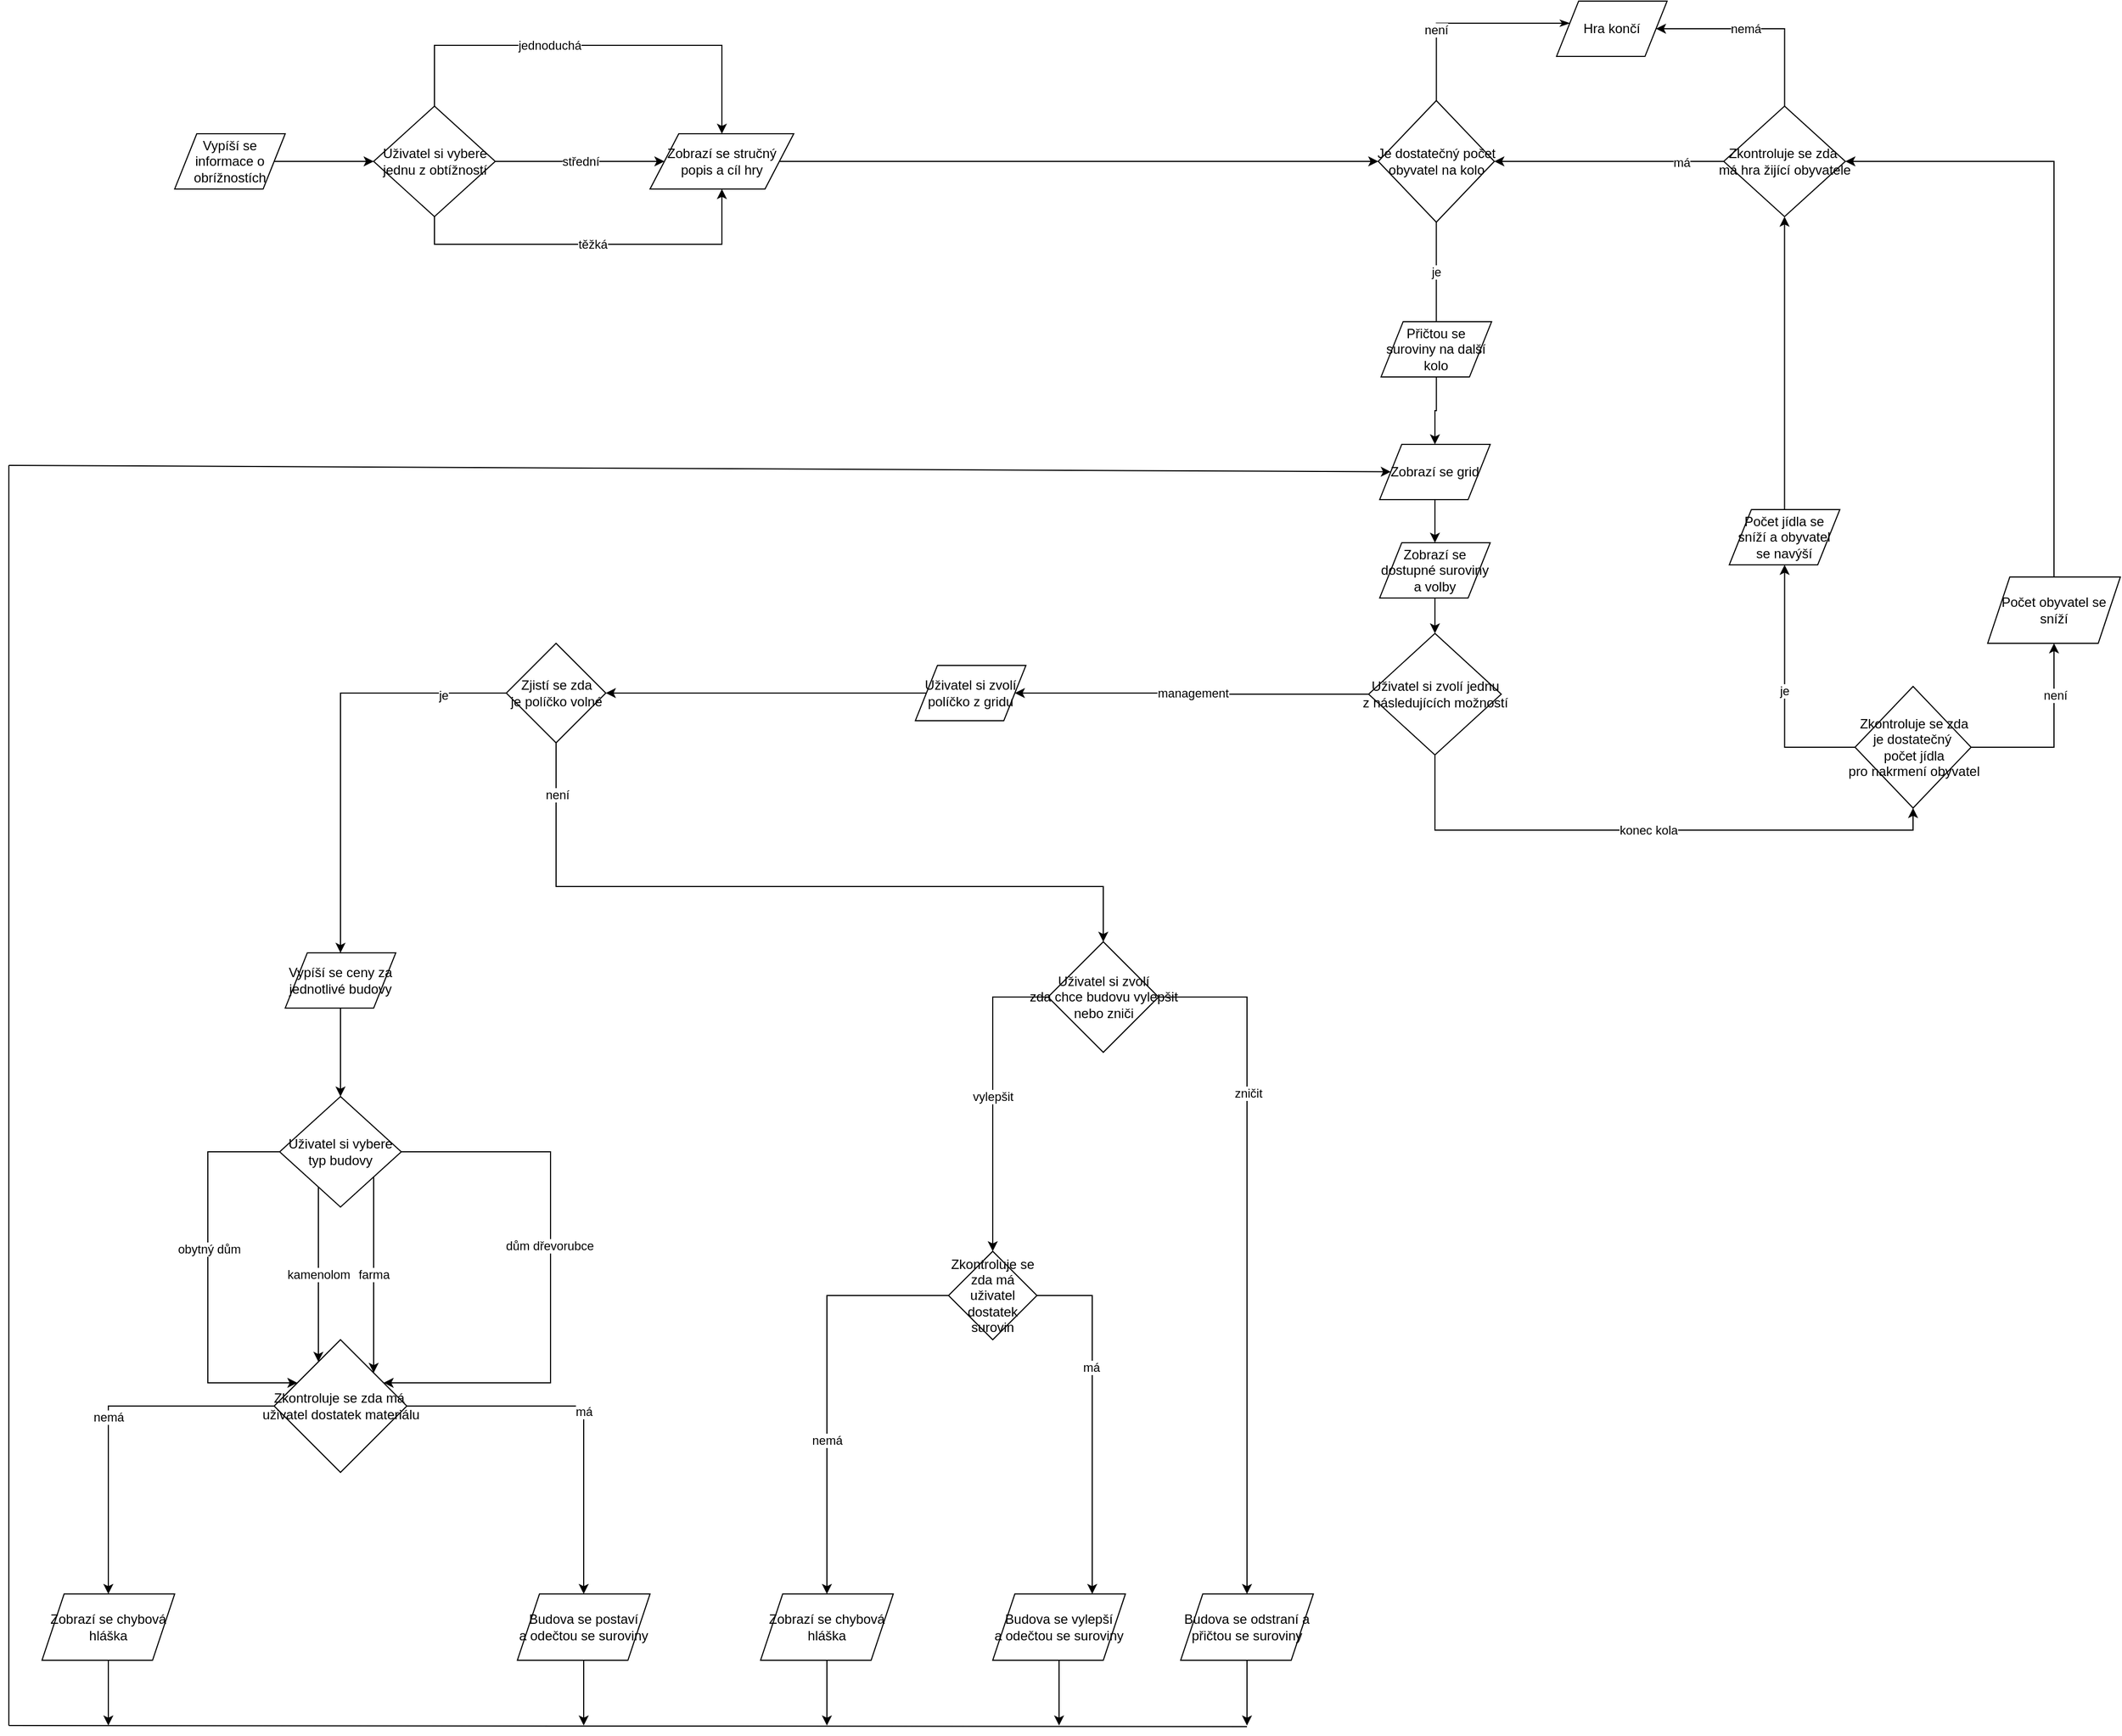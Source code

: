 <mxfile version="17.4.6" type="onedrive"><diagram id="-V64VleflCzfER40LrbM" name="Page-1"><mxGraphModel grid="1" page="1" gridSize="10" guides="1" tooltips="1" connect="1" arrows="1" fold="1" pageScale="1" pageWidth="3300" pageHeight="4681" math="0" shadow="0"><root><mxCell id="0"/><mxCell id="1" parent="0"/><mxCell id="4U4N1e3NeVSAk57nf9X2-14" style="edgeStyle=orthogonalEdgeStyle;rounded=0;orthogonalLoop=1;jettySize=auto;html=1;" edge="1" parent="1" source="4U4N1e3NeVSAk57nf9X2-15" target="4U4N1e3NeVSAk57nf9X2-22"><mxGeometry relative="1" as="geometry"/></mxCell><mxCell id="4U4N1e3NeVSAk57nf9X2-15" value="Zobrazí se dostupné suroviny a volby" style="shape=parallelogram;perimeter=parallelogramPerimeter;whiteSpace=wrap;html=1;dashed=0;" vertex="1" parent="1"><mxGeometry x="1300" y="1270" width="100" height="50" as="geometry"/></mxCell><mxCell id="AC7RLQTbfgwUfRTsHx5y-12" style="edgeStyle=orthogonalEdgeStyle;rounded=0;orthogonalLoop=1;jettySize=auto;html=1;" edge="1" parent="1" source="4U4N1e3NeVSAk57nf9X2-17" target="e45Vn6R4gsPRSZWURFLy-1"><mxGeometry relative="1" as="geometry"/></mxCell><mxCell id="4U4N1e3NeVSAk57nf9X2-17" value="Zobrazí se stručný popis a cíl hry" style="shape=parallelogram;perimeter=parallelogramPerimeter;whiteSpace=wrap;html=1;dashed=0;" vertex="1" parent="1"><mxGeometry x="640" y="900" width="130" height="50" as="geometry"/></mxCell><mxCell id="4U4N1e3NeVSAk57nf9X2-19" value="management" style="edgeStyle=orthogonalEdgeStyle;rounded=0;orthogonalLoop=1;jettySize=auto;html=1;" edge="1" parent="1" source="4U4N1e3NeVSAk57nf9X2-22" target="4U4N1e3NeVSAk57nf9X2-71"><mxGeometry relative="1" as="geometry"/></mxCell><mxCell id="AC7RLQTbfgwUfRTsHx5y-27" value="konec kola" style="edgeStyle=orthogonalEdgeStyle;rounded=0;orthogonalLoop=1;jettySize=auto;html=1;entryX=0.5;entryY=1;entryDx=0;entryDy=0;" edge="1" parent="1" source="4U4N1e3NeVSAk57nf9X2-22" target="4U4N1e3NeVSAk57nf9X2-38"><mxGeometry relative="1" as="geometry"><Array as="points"><mxPoint x="1350" y="1530"/><mxPoint x="1783" y="1530"/></Array></mxGeometry></mxCell><mxCell id="4U4N1e3NeVSAk57nf9X2-22" value="Uživatel si zvolí jednu &lt;br&gt;z následujících možností" style="shape=rhombus;html=1;dashed=0;whitespace=wrap;perimeter=rhombusPerimeter;" vertex="1" parent="1"><mxGeometry x="1290" y="1352" width="120" height="110" as="geometry"/></mxCell><mxCell id="AC7RLQTbfgwUfRTsHx5y-8" value="střední" style="edgeStyle=orthogonalEdgeStyle;rounded=0;orthogonalLoop=1;jettySize=auto;html=1;" edge="1" parent="1" source="4U4N1e3NeVSAk57nf9X2-27" target="4U4N1e3NeVSAk57nf9X2-17"><mxGeometry relative="1" as="geometry"/></mxCell><mxCell id="AC7RLQTbfgwUfRTsHx5y-9" style="edgeStyle=orthogonalEdgeStyle;rounded=0;orthogonalLoop=1;jettySize=auto;html=1;" edge="1" parent="1" source="4U4N1e3NeVSAk57nf9X2-27" target="4U4N1e3NeVSAk57nf9X2-17"><mxGeometry relative="1" as="geometry"><Array as="points"><mxPoint x="445" y="820"/><mxPoint x="705" y="820"/></Array></mxGeometry></mxCell><mxCell id="AC7RLQTbfgwUfRTsHx5y-35" value="jednoduchá" style="edgeLabel;html=1;align=center;verticalAlign=middle;resizable=0;points=[];" connectable="0" vertex="1" parent="AC7RLQTbfgwUfRTsHx5y-9"><mxGeometry x="-0.194" relative="1" as="geometry"><mxPoint as="offset"/></mxGeometry></mxCell><mxCell id="AC7RLQTbfgwUfRTsHx5y-36" value="těžká" style="edgeStyle=orthogonalEdgeStyle;rounded=0;orthogonalLoop=1;jettySize=auto;html=1;entryX=0.5;entryY=1;entryDx=0;entryDy=0;" edge="1" parent="1" source="4U4N1e3NeVSAk57nf9X2-27" target="4U4N1e3NeVSAk57nf9X2-17"><mxGeometry relative="1" as="geometry"><Array as="points"><mxPoint x="445" y="1000"/><mxPoint x="705" y="1000"/></Array></mxGeometry></mxCell><mxCell id="4U4N1e3NeVSAk57nf9X2-27" value="Uživatel si vybere&lt;br&gt;jednu z obtížností" style="shape=rhombus;html=1;dashed=0;whitespace=wrap;perimeter=rhombusPerimeter;" vertex="1" parent="1"><mxGeometry x="390" y="875" width="110" height="100" as="geometry"/></mxCell><mxCell id="AC7RLQTbfgwUfRTsHx5y-7" style="edgeStyle=orthogonalEdgeStyle;rounded=0;orthogonalLoop=1;jettySize=auto;html=1;entryX=0;entryY=0.5;entryDx=0;entryDy=0;" edge="1" parent="1" source="4U4N1e3NeVSAk57nf9X2-29" target="4U4N1e3NeVSAk57nf9X2-27"><mxGeometry relative="1" as="geometry"/></mxCell><mxCell id="4U4N1e3NeVSAk57nf9X2-29" value="Vypíší se informace o obrížnostích" style="shape=parallelogram;perimeter=parallelogramPerimeter;whiteSpace=wrap;html=1;dashed=0;" vertex="1" parent="1"><mxGeometry x="210" y="900" width="100" height="50" as="geometry"/></mxCell><mxCell id="AC7RLQTbfgwUfRTsHx5y-29" style="edgeStyle=orthogonalEdgeStyle;rounded=0;orthogonalLoop=1;jettySize=auto;html=1;" edge="1" parent="1" source="4U4N1e3NeVSAk57nf9X2-38" target="4U4N1e3NeVSAk57nf9X2-49"><mxGeometry relative="1" as="geometry"/></mxCell><mxCell id="AC7RLQTbfgwUfRTsHx5y-30" value="není" style="edgeLabel;html=1;align=center;verticalAlign=middle;resizable=0;points=[];" connectable="0" vertex="1" parent="AC7RLQTbfgwUfRTsHx5y-29"><mxGeometry x="0.444" y="-1" relative="1" as="geometry"><mxPoint as="offset"/></mxGeometry></mxCell><mxCell id="AC7RLQTbfgwUfRTsHx5y-34" value="je" style="edgeStyle=orthogonalEdgeStyle;rounded=0;orthogonalLoop=1;jettySize=auto;html=1;" edge="1" parent="1" source="4U4N1e3NeVSAk57nf9X2-38" target="4U4N1e3NeVSAk57nf9X2-47"><mxGeometry relative="1" as="geometry"/></mxCell><mxCell id="4U4N1e3NeVSAk57nf9X2-38" value="Zkontroluje se zda &lt;br&gt;je dostatečný&amp;nbsp;&lt;br&gt;počet jídla&lt;br&gt;pro nakrmení obyvatel" style="shape=rhombus;html=1;dashed=0;whitespace=wrap;perimeter=rhombusPerimeter;" vertex="1" parent="1"><mxGeometry x="1730" y="1400" width="105" height="110" as="geometry"/></mxCell><mxCell id="e45Vn6R4gsPRSZWURFLy-6" style="edgeStyle=orthogonalEdgeStyle;rounded=0;orthogonalLoop=1;jettySize=auto;html=1;endArrow=classic;endFill=1;" edge="1" parent="1" source="4U4N1e3NeVSAk57nf9X2-42" target="e45Vn6R4gsPRSZWURFLy-1"><mxGeometry relative="1" as="geometry"/></mxCell><mxCell id="e45Vn6R4gsPRSZWURFLy-7" value="má" style="edgeLabel;html=1;align=center;verticalAlign=middle;resizable=0;points=[];" connectable="0" vertex="1" parent="e45Vn6R4gsPRSZWURFLy-6"><mxGeometry x="-0.626" y="1" relative="1" as="geometry"><mxPoint as="offset"/></mxGeometry></mxCell><mxCell id="e45Vn6R4gsPRSZWURFLy-10" style="edgeStyle=orthogonalEdgeStyle;rounded=0;orthogonalLoop=1;jettySize=auto;html=1;endArrow=classic;endFill=1;" edge="1" parent="1" source="4U4N1e3NeVSAk57nf9X2-42" target="4U4N1e3NeVSAk57nf9X2-43"><mxGeometry relative="1" as="geometry"><Array as="points"><mxPoint x="1666" y="805"/></Array></mxGeometry></mxCell><mxCell id="e45Vn6R4gsPRSZWURFLy-11" value="nemá" style="edgeLabel;html=1;align=center;verticalAlign=middle;resizable=0;points=[];" connectable="0" vertex="1" parent="e45Vn6R4gsPRSZWURFLy-10"><mxGeometry x="0.121" relative="1" as="geometry"><mxPoint x="-1" as="offset"/></mxGeometry></mxCell><mxCell id="4U4N1e3NeVSAk57nf9X2-42" value="Zkontroluje se zda&amp;nbsp;&lt;br&gt;má hra žijící obyvatele" style="shape=rhombus;html=1;dashed=0;whitespace=wrap;perimeter=rhombusPerimeter;" vertex="1" parent="1"><mxGeometry x="1611.25" y="875" width="110" height="100" as="geometry"/></mxCell><mxCell id="4U4N1e3NeVSAk57nf9X2-43" value="Hra končí" style="shape=parallelogram;perimeter=parallelogramPerimeter;whiteSpace=wrap;html=1;dashed=0;" vertex="1" parent="1"><mxGeometry x="1460" y="780" width="100" height="50" as="geometry"/></mxCell><mxCell id="4U4N1e3NeVSAk57nf9X2-44" style="edgeStyle=orthogonalEdgeStyle;rounded=0;orthogonalLoop=1;jettySize=auto;html=1;" edge="1" parent="1" source="4U4N1e3NeVSAk57nf9X2-45" target="4U4N1e3NeVSAk57nf9X2-15"><mxGeometry relative="1" as="geometry"/></mxCell><mxCell id="4U4N1e3NeVSAk57nf9X2-45" value="Zobrazí se grid" style="shape=parallelogram;perimeter=parallelogramPerimeter;whiteSpace=wrap;html=1;dashed=0;" vertex="1" parent="1"><mxGeometry x="1300" y="1181" width="100" height="50" as="geometry"/></mxCell><mxCell id="AC7RLQTbfgwUfRTsHx5y-33" style="edgeStyle=orthogonalEdgeStyle;rounded=0;orthogonalLoop=1;jettySize=auto;html=1;entryX=0.5;entryY=1;entryDx=0;entryDy=0;" edge="1" parent="1" source="4U4N1e3NeVSAk57nf9X2-47" target="4U4N1e3NeVSAk57nf9X2-42"><mxGeometry relative="1" as="geometry"/></mxCell><mxCell id="4U4N1e3NeVSAk57nf9X2-47" value="Počet jídla se sníží a obyvatel se navýší" style="shape=parallelogram;perimeter=parallelogramPerimeter;whiteSpace=wrap;html=1;dashed=0;" vertex="1" parent="1"><mxGeometry x="1616.25" y="1240" width="100" height="50" as="geometry"/></mxCell><mxCell id="AC7RLQTbfgwUfRTsHx5y-32" style="edgeStyle=orthogonalEdgeStyle;rounded=0;orthogonalLoop=1;jettySize=auto;html=1;" edge="1" parent="1" source="4U4N1e3NeVSAk57nf9X2-49" target="4U4N1e3NeVSAk57nf9X2-42"><mxGeometry relative="1" as="geometry"><Array as="points"><mxPoint x="1910" y="925"/></Array></mxGeometry></mxCell><mxCell id="4U4N1e3NeVSAk57nf9X2-49" value="Počet obyvatel se sníží" style="shape=parallelogram;perimeter=parallelogramPerimeter;whiteSpace=wrap;html=1;fixedSize=1;dashed=0;" vertex="1" parent="1"><mxGeometry x="1850" y="1301" width="120" height="60" as="geometry"/></mxCell><mxCell id="AC7RLQTbfgwUfRTsHx5y-11" style="edgeStyle=orthogonalEdgeStyle;rounded=0;orthogonalLoop=1;jettySize=auto;html=1;" edge="1" parent="1" source="4U4N1e3NeVSAk57nf9X2-51" target="4U4N1e3NeVSAk57nf9X2-45"><mxGeometry relative="1" as="geometry"/></mxCell><mxCell id="4U4N1e3NeVSAk57nf9X2-51" value="Přičtou se suroviny na další kolo" style="shape=parallelogram;perimeter=parallelogramPerimeter;whiteSpace=wrap;html=1;dashed=0;" vertex="1" parent="1"><mxGeometry x="1301.25" y="1070" width="100" height="50" as="geometry"/></mxCell><mxCell id="AC7RLQTbfgwUfRTsHx5y-15" style="edgeStyle=orthogonalEdgeStyle;rounded=0;orthogonalLoop=1;jettySize=auto;html=1;" edge="1" parent="1" source="4U4N1e3NeVSAk57nf9X2-60" target="4U4N1e3NeVSAk57nf9X2-63"><mxGeometry relative="1" as="geometry"><Array as="points"><mxPoint x="240" y="1821"/><mxPoint x="240" y="2030"/></Array></mxGeometry></mxCell><mxCell id="AC7RLQTbfgwUfRTsHx5y-22" value="obytný dům" style="edgeLabel;html=1;align=center;verticalAlign=middle;resizable=0;points=[];" connectable="0" vertex="1" parent="AC7RLQTbfgwUfRTsHx5y-15"><mxGeometry x="-0.14" y="1" relative="1" as="geometry"><mxPoint as="offset"/></mxGeometry></mxCell><mxCell id="AC7RLQTbfgwUfRTsHx5y-18" style="edgeStyle=orthogonalEdgeStyle;rounded=0;orthogonalLoop=1;jettySize=auto;html=1;" edge="1" parent="1" source="4U4N1e3NeVSAk57nf9X2-60" target="4U4N1e3NeVSAk57nf9X2-63"><mxGeometry relative="1" as="geometry"><Array as="points"><mxPoint x="550" y="1821"/><mxPoint x="550" y="2030"/></Array></mxGeometry></mxCell><mxCell id="AC7RLQTbfgwUfRTsHx5y-24" value="dům dřevorubce" style="edgeLabel;html=1;align=center;verticalAlign=middle;resizable=0;points=[];" connectable="0" vertex="1" parent="AC7RLQTbfgwUfRTsHx5y-18"><mxGeometry x="-0.112" y="-1" relative="1" as="geometry"><mxPoint as="offset"/></mxGeometry></mxCell><mxCell id="AC7RLQTbfgwUfRTsHx5y-19" value="kamenolom" style="edgeStyle=orthogonalEdgeStyle;rounded=0;orthogonalLoop=1;jettySize=auto;html=1;" edge="1" parent="1" source="4U4N1e3NeVSAk57nf9X2-60" target="4U4N1e3NeVSAk57nf9X2-63"><mxGeometry relative="1" as="geometry"><Array as="points"><mxPoint x="340" y="1930"/><mxPoint x="340" y="1930"/></Array></mxGeometry></mxCell><mxCell id="AC7RLQTbfgwUfRTsHx5y-23" value="farma" style="edgeStyle=orthogonalEdgeStyle;rounded=0;orthogonalLoop=1;jettySize=auto;html=1;entryX=0;entryY=0;entryDx=0;entryDy=0;" edge="1" parent="1" source="4U4N1e3NeVSAk57nf9X2-60" target="4U4N1e3NeVSAk57nf9X2-63"><mxGeometry relative="1" as="geometry"><Array as="points"><mxPoint x="390" y="1900"/><mxPoint x="390" y="1900"/></Array></mxGeometry></mxCell><mxCell id="4U4N1e3NeVSAk57nf9X2-60" value="Uživatel si vybere typ budovy" style="rhombus;whiteSpace=wrap;html=1;dashed=0;" vertex="1" parent="1"><mxGeometry x="305" y="1771" width="110" height="100" as="geometry"/></mxCell><mxCell id="4U4N1e3NeVSAk57nf9X2-61" value="má" style="edgeStyle=orthogonalEdgeStyle;rounded=0;orthogonalLoop=1;jettySize=auto;html=1;" edge="1" parent="1" source="4U4N1e3NeVSAk57nf9X2-63" target="4U4N1e3NeVSAk57nf9X2-67"><mxGeometry relative="1" as="geometry"/></mxCell><mxCell id="4U4N1e3NeVSAk57nf9X2-62" value="nemá" style="edgeStyle=orthogonalEdgeStyle;rounded=0;orthogonalLoop=1;jettySize=auto;html=1;" edge="1" parent="1" source="4U4N1e3NeVSAk57nf9X2-63" target="4U4N1e3NeVSAk57nf9X2-69"><mxGeometry relative="1" as="geometry"/></mxCell><mxCell id="4U4N1e3NeVSAk57nf9X2-63" value="Zkontroluje se zda má&amp;nbsp;&lt;br&gt;uživatel dostatek materiálu" style="shape=rhombus;html=1;dashed=0;whitespace=wrap;perimeter=rhombusPerimeter;direction=south;" vertex="1" parent="1"><mxGeometry x="300" y="1991" width="120" height="120" as="geometry"/></mxCell><mxCell id="4U4N1e3NeVSAk57nf9X2-64" style="edgeStyle=orthogonalEdgeStyle;rounded=0;orthogonalLoop=1;jettySize=auto;html=1;" edge="1" parent="1" source="4U4N1e3NeVSAk57nf9X2-65" target="4U4N1e3NeVSAk57nf9X2-60"><mxGeometry relative="1" as="geometry"/></mxCell><mxCell id="4U4N1e3NeVSAk57nf9X2-65" value="Vypíší se ceny za jednotlivé budovy" style="shape=parallelogram;perimeter=parallelogramPerimeter;whiteSpace=wrap;html=1;dashed=0;" vertex="1" parent="1"><mxGeometry x="310" y="1641" width="100" height="50" as="geometry"/></mxCell><mxCell id="4U4N1e3NeVSAk57nf9X2-66" style="edgeStyle=orthogonalEdgeStyle;rounded=0;orthogonalLoop=1;jettySize=auto;html=1;startArrow=none;startFill=0;endArrow=classic;endFill=1;" edge="1" parent="1" source="4U4N1e3NeVSAk57nf9X2-67"><mxGeometry relative="1" as="geometry"><mxPoint x="580" y="2340" as="targetPoint"/></mxGeometry></mxCell><mxCell id="4U4N1e3NeVSAk57nf9X2-67" value="Budova se postaví&lt;br&gt;a odečtou se suroviny" style="shape=parallelogram;perimeter=parallelogramPerimeter;whiteSpace=wrap;html=1;fixedSize=1;dashed=0;" vertex="1" parent="1"><mxGeometry x="520" y="2221" width="120" height="60" as="geometry"/></mxCell><mxCell id="4U4N1e3NeVSAk57nf9X2-68" style="edgeStyle=orthogonalEdgeStyle;rounded=0;orthogonalLoop=1;jettySize=auto;html=1;startArrow=none;startFill=0;endArrow=classic;endFill=1;" edge="1" parent="1" source="4U4N1e3NeVSAk57nf9X2-69"><mxGeometry relative="1" as="geometry"><mxPoint x="150" y="2340" as="targetPoint"/></mxGeometry></mxCell><mxCell id="4U4N1e3NeVSAk57nf9X2-69" value="Zobrazí se chybová hláška" style="shape=parallelogram;perimeter=parallelogramPerimeter;whiteSpace=wrap;html=1;fixedSize=1;dashed=0;" vertex="1" parent="1"><mxGeometry x="90" y="2221" width="120" height="60" as="geometry"/></mxCell><mxCell id="4U4N1e3NeVSAk57nf9X2-70" style="edgeStyle=orthogonalEdgeStyle;rounded=0;orthogonalLoop=1;jettySize=auto;html=1;" edge="1" parent="1" source="4U4N1e3NeVSAk57nf9X2-71" target="4U4N1e3NeVSAk57nf9X2-76"><mxGeometry relative="1" as="geometry"/></mxCell><mxCell id="4U4N1e3NeVSAk57nf9X2-71" value="Uživatel si zvolí políčko z gridu" style="shape=parallelogram;perimeter=parallelogramPerimeter;whiteSpace=wrap;html=1;dashed=0;" vertex="1" parent="1"><mxGeometry x="880" y="1381" width="100" height="50" as="geometry"/></mxCell><mxCell id="4U4N1e3NeVSAk57nf9X2-72" style="edgeStyle=orthogonalEdgeStyle;rounded=0;orthogonalLoop=1;jettySize=auto;html=1;entryX=0.5;entryY=0;entryDx=0;entryDy=0;" edge="1" parent="1" source="4U4N1e3NeVSAk57nf9X2-76" target="4U4N1e3NeVSAk57nf9X2-65"><mxGeometry relative="1" as="geometry"/></mxCell><mxCell id="4U4N1e3NeVSAk57nf9X2-73" value="je" style="edgeLabel;html=1;align=center;verticalAlign=middle;resizable=0;points=[];" connectable="0" vertex="1" parent="4U4N1e3NeVSAk57nf9X2-72"><mxGeometry x="-0.702" y="2" relative="1" as="geometry"><mxPoint as="offset"/></mxGeometry></mxCell><mxCell id="4U4N1e3NeVSAk57nf9X2-74" style="edgeStyle=orthogonalEdgeStyle;rounded=0;orthogonalLoop=1;jettySize=auto;html=1;entryX=0.5;entryY=0;entryDx=0;entryDy=0;" edge="1" parent="1" source="4U4N1e3NeVSAk57nf9X2-76" target="4U4N1e3NeVSAk57nf9X2-80"><mxGeometry relative="1" as="geometry"><Array as="points"><mxPoint x="555" y="1581"/><mxPoint x="1050" y="1581"/></Array></mxGeometry></mxCell><mxCell id="4U4N1e3NeVSAk57nf9X2-75" value="není" style="edgeLabel;html=1;align=center;verticalAlign=middle;resizable=0;points=[];" connectable="0" vertex="1" parent="4U4N1e3NeVSAk57nf9X2-74"><mxGeometry x="-0.861" y="1" relative="1" as="geometry"><mxPoint as="offset"/></mxGeometry></mxCell><mxCell id="4U4N1e3NeVSAk57nf9X2-76" value="Zjistí se zda&lt;br&gt;je políčko volné" style="shape=rhombus;html=1;dashed=0;whitespace=wrap;perimeter=rhombusPerimeter;" vertex="1" parent="1"><mxGeometry x="510" y="1361" width="90" height="90" as="geometry"/></mxCell><mxCell id="4U4N1e3NeVSAk57nf9X2-77" value="" style="edgeStyle=orthogonalEdgeStyle;rounded=0;orthogonalLoop=1;jettySize=auto;html=1;" edge="1" parent="1" source="4U4N1e3NeVSAk57nf9X2-80" target="4U4N1e3NeVSAk57nf9X2-82"><mxGeometry relative="1" as="geometry"><Array as="points"><mxPoint x="1180" y="1681"/></Array></mxGeometry></mxCell><mxCell id="4U4N1e3NeVSAk57nf9X2-78" value="zničit" style="edgeLabel;html=1;align=center;verticalAlign=middle;resizable=0;points=[];" connectable="0" vertex="1" parent="4U4N1e3NeVSAk57nf9X2-77"><mxGeometry x="-0.462" relative="1" as="geometry"><mxPoint x="1" as="offset"/></mxGeometry></mxCell><mxCell id="4U4N1e3NeVSAk57nf9X2-79" value="vylepšit" style="edgeStyle=orthogonalEdgeStyle;rounded=0;orthogonalLoop=1;jettySize=auto;html=1;" edge="1" parent="1" source="4U4N1e3NeVSAk57nf9X2-80" target="4U4N1e3NeVSAk57nf9X2-87"><mxGeometry relative="1" as="geometry"><Array as="points"><mxPoint x="950" y="1681"/></Array></mxGeometry></mxCell><mxCell id="4U4N1e3NeVSAk57nf9X2-80" value="Uživatel si zvolí&lt;br&gt;zda chce budovu vylepšit&lt;br&gt;nebo zniči" style="shape=rhombus;html=1;dashed=0;whitespace=wrap;perimeter=rhombusPerimeter;" vertex="1" parent="1"><mxGeometry x="1000" y="1631" width="100" height="100" as="geometry"/></mxCell><mxCell id="4U4N1e3NeVSAk57nf9X2-81" style="edgeStyle=orthogonalEdgeStyle;rounded=0;orthogonalLoop=1;jettySize=auto;html=1;startArrow=none;startFill=0;endArrow=classic;endFill=1;" edge="1" parent="1" source="4U4N1e3NeVSAk57nf9X2-82"><mxGeometry relative="1" as="geometry"><mxPoint x="1180" y="2340" as="targetPoint"/></mxGeometry></mxCell><mxCell id="4U4N1e3NeVSAk57nf9X2-82" value="Budova se odstraní a přičtou se suroviny" style="shape=parallelogram;perimeter=parallelogramPerimeter;whiteSpace=wrap;html=1;fixedSize=1;dashed=0;" vertex="1" parent="1"><mxGeometry x="1120" y="2221" width="120" height="60" as="geometry"/></mxCell><mxCell id="4U4N1e3NeVSAk57nf9X2-83" value="" style="edgeStyle=orthogonalEdgeStyle;rounded=0;orthogonalLoop=1;jettySize=auto;html=1;" edge="1" parent="1" source="4U4N1e3NeVSAk57nf9X2-87" target="4U4N1e3NeVSAk57nf9X2-89"><mxGeometry relative="1" as="geometry"><Array as="points"><mxPoint x="1040" y="1951"/></Array></mxGeometry></mxCell><mxCell id="4U4N1e3NeVSAk57nf9X2-84" value="má" style="edgeLabel;html=1;align=center;verticalAlign=middle;resizable=0;points=[];" connectable="0" vertex="1" parent="4U4N1e3NeVSAk57nf9X2-83"><mxGeometry x="-0.28" y="-1" relative="1" as="geometry"><mxPoint as="offset"/></mxGeometry></mxCell><mxCell id="4U4N1e3NeVSAk57nf9X2-85" value="" style="edgeStyle=orthogonalEdgeStyle;rounded=0;orthogonalLoop=1;jettySize=auto;html=1;" edge="1" parent="1" source="4U4N1e3NeVSAk57nf9X2-87" target="4U4N1e3NeVSAk57nf9X2-91"><mxGeometry relative="1" as="geometry"/></mxCell><mxCell id="4U4N1e3NeVSAk57nf9X2-86" value="nemá" style="edgeLabel;html=1;align=center;verticalAlign=middle;resizable=0;points=[];" connectable="0" vertex="1" parent="4U4N1e3NeVSAk57nf9X2-85"><mxGeometry x="0.266" relative="1" as="geometry"><mxPoint as="offset"/></mxGeometry></mxCell><mxCell id="4U4N1e3NeVSAk57nf9X2-87" value="Zkontroluje se zda má uživatel dostatek surovin" style="rhombus;whiteSpace=wrap;html=1;dashed=0;" vertex="1" parent="1"><mxGeometry x="910" y="1911" width="80" height="80" as="geometry"/></mxCell><mxCell id="4U4N1e3NeVSAk57nf9X2-88" style="edgeStyle=orthogonalEdgeStyle;rounded=0;orthogonalLoop=1;jettySize=auto;html=1;startArrow=none;startFill=0;endArrow=classic;endFill=1;" edge="1" parent="1" source="4U4N1e3NeVSAk57nf9X2-89"><mxGeometry relative="1" as="geometry"><mxPoint x="1010" y="2340" as="targetPoint"/></mxGeometry></mxCell><mxCell id="4U4N1e3NeVSAk57nf9X2-89" value="Budova se vylepší&lt;br&gt;a odečtou se suroviny" style="shape=parallelogram;perimeter=parallelogramPerimeter;whiteSpace=wrap;html=1;fixedSize=1;dashed=0;" vertex="1" parent="1"><mxGeometry x="950" y="2221" width="120" height="60" as="geometry"/></mxCell><mxCell id="4U4N1e3NeVSAk57nf9X2-90" style="edgeStyle=orthogonalEdgeStyle;rounded=0;orthogonalLoop=1;jettySize=auto;html=1;startArrow=none;startFill=0;endArrow=classic;endFill=1;" edge="1" parent="1" source="4U4N1e3NeVSAk57nf9X2-91"><mxGeometry relative="1" as="geometry"><mxPoint x="800" y="2340" as="targetPoint"/></mxGeometry></mxCell><mxCell id="4U4N1e3NeVSAk57nf9X2-91" value="Zobrazí se chybová hláška" style="shape=parallelogram;perimeter=parallelogramPerimeter;whiteSpace=wrap;html=1;fixedSize=1;dashed=0;" vertex="1" parent="1"><mxGeometry x="740" y="2221" width="120" height="60" as="geometry"/></mxCell><mxCell id="4U4N1e3NeVSAk57nf9X2-97" value="" style="endArrow=none;html=1;rounded=0;endFill=0;" edge="1" parent="1"><mxGeometry width="50" height="50" relative="1" as="geometry"><mxPoint x="1180" y="2341" as="sourcePoint"/><mxPoint x="60" y="2340" as="targetPoint"/></mxGeometry></mxCell><mxCell id="4U4N1e3NeVSAk57nf9X2-98" value="" style="endArrow=none;html=1;rounded=0;endFill=0;" edge="1" parent="1"><mxGeometry width="50" height="50" relative="1" as="geometry"><mxPoint x="60" y="2340" as="sourcePoint"/><mxPoint x="60" y="1200" as="targetPoint"/></mxGeometry></mxCell><mxCell id="4U4N1e3NeVSAk57nf9X2-99" value="" style="endArrow=classic;html=1;rounded=0;" edge="1" parent="1" target="4U4N1e3NeVSAk57nf9X2-45"><mxGeometry width="50" height="50" relative="1" as="geometry"><mxPoint x="60" y="1200" as="sourcePoint"/><mxPoint x="990" y="1370" as="targetPoint"/></mxGeometry></mxCell><mxCell id="e45Vn6R4gsPRSZWURFLy-4" value="je" style="edgeStyle=orthogonalEdgeStyle;rounded=0;orthogonalLoop=1;jettySize=auto;html=1;endArrow=none;endFill=0;" edge="1" parent="1" source="e45Vn6R4gsPRSZWURFLy-1" target="4U4N1e3NeVSAk57nf9X2-51"><mxGeometry relative="1" as="geometry"/></mxCell><mxCell id="e45Vn6R4gsPRSZWURFLy-8" style="edgeStyle=orthogonalEdgeStyle;rounded=0;orthogonalLoop=1;jettySize=auto;html=1;endArrow=classicThin;endFill=1;" edge="1" parent="1" source="e45Vn6R4gsPRSZWURFLy-1" target="4U4N1e3NeVSAk57nf9X2-43"><mxGeometry relative="1" as="geometry"><Array as="points"><mxPoint x="1351" y="800"/></Array></mxGeometry></mxCell><mxCell id="e45Vn6R4gsPRSZWURFLy-9" value="není" style="edgeLabel;html=1;align=center;verticalAlign=middle;resizable=0;points=[];" connectable="0" vertex="1" parent="e45Vn6R4gsPRSZWURFLy-8"><mxGeometry x="-0.339" y="1" relative="1" as="geometry"><mxPoint y="-1" as="offset"/></mxGeometry></mxCell><mxCell id="e45Vn6R4gsPRSZWURFLy-1" value="Je dostatečný počet&lt;br&gt;obyvatel na kolo" style="shape=rhombus;html=1;dashed=0;whitespace=wrap;perimeter=rhombusPerimeter;" vertex="1" parent="1"><mxGeometry x="1298.75" y="870" width="105" height="110" as="geometry"/></mxCell></root></mxGraphModel></diagram></mxfile>